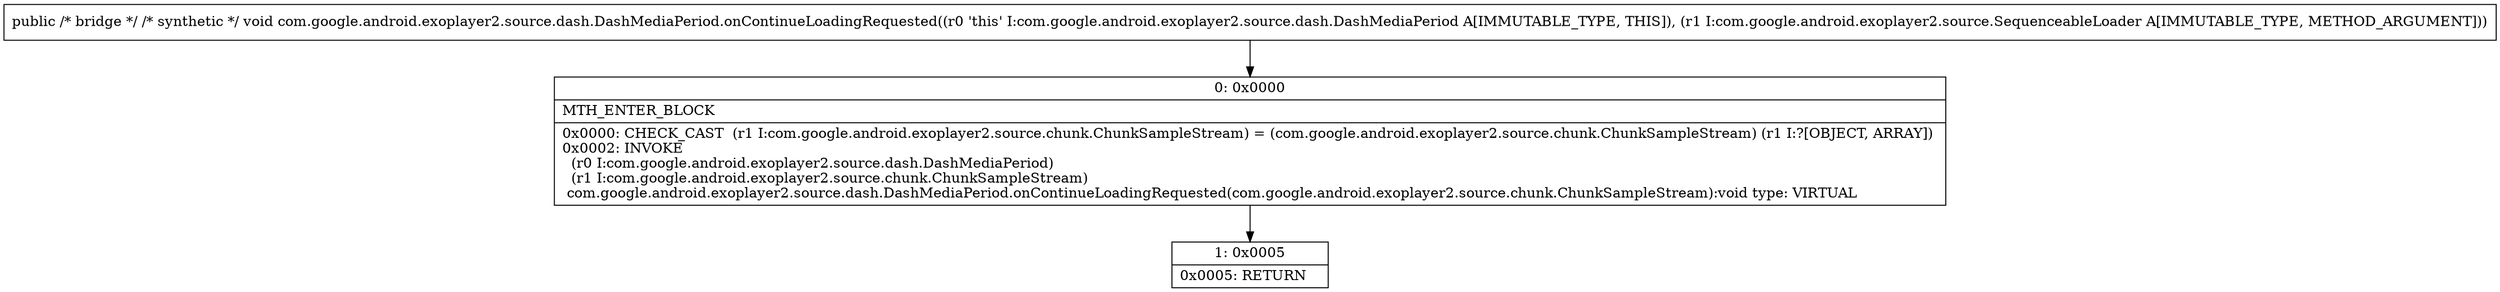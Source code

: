 digraph "CFG forcom.google.android.exoplayer2.source.dash.DashMediaPeriod.onContinueLoadingRequested(Lcom\/google\/android\/exoplayer2\/source\/SequenceableLoader;)V" {
Node_0 [shape=record,label="{0\:\ 0x0000|MTH_ENTER_BLOCK\l|0x0000: CHECK_CAST  (r1 I:com.google.android.exoplayer2.source.chunk.ChunkSampleStream) = (com.google.android.exoplayer2.source.chunk.ChunkSampleStream) (r1 I:?[OBJECT, ARRAY]) \l0x0002: INVOKE  \l  (r0 I:com.google.android.exoplayer2.source.dash.DashMediaPeriod)\l  (r1 I:com.google.android.exoplayer2.source.chunk.ChunkSampleStream)\l com.google.android.exoplayer2.source.dash.DashMediaPeriod.onContinueLoadingRequested(com.google.android.exoplayer2.source.chunk.ChunkSampleStream):void type: VIRTUAL \l}"];
Node_1 [shape=record,label="{1\:\ 0x0005|0x0005: RETURN   \l}"];
MethodNode[shape=record,label="{public \/* bridge *\/ \/* synthetic *\/ void com.google.android.exoplayer2.source.dash.DashMediaPeriod.onContinueLoadingRequested((r0 'this' I:com.google.android.exoplayer2.source.dash.DashMediaPeriod A[IMMUTABLE_TYPE, THIS]), (r1 I:com.google.android.exoplayer2.source.SequenceableLoader A[IMMUTABLE_TYPE, METHOD_ARGUMENT])) }"];
MethodNode -> Node_0;
Node_0 -> Node_1;
}


